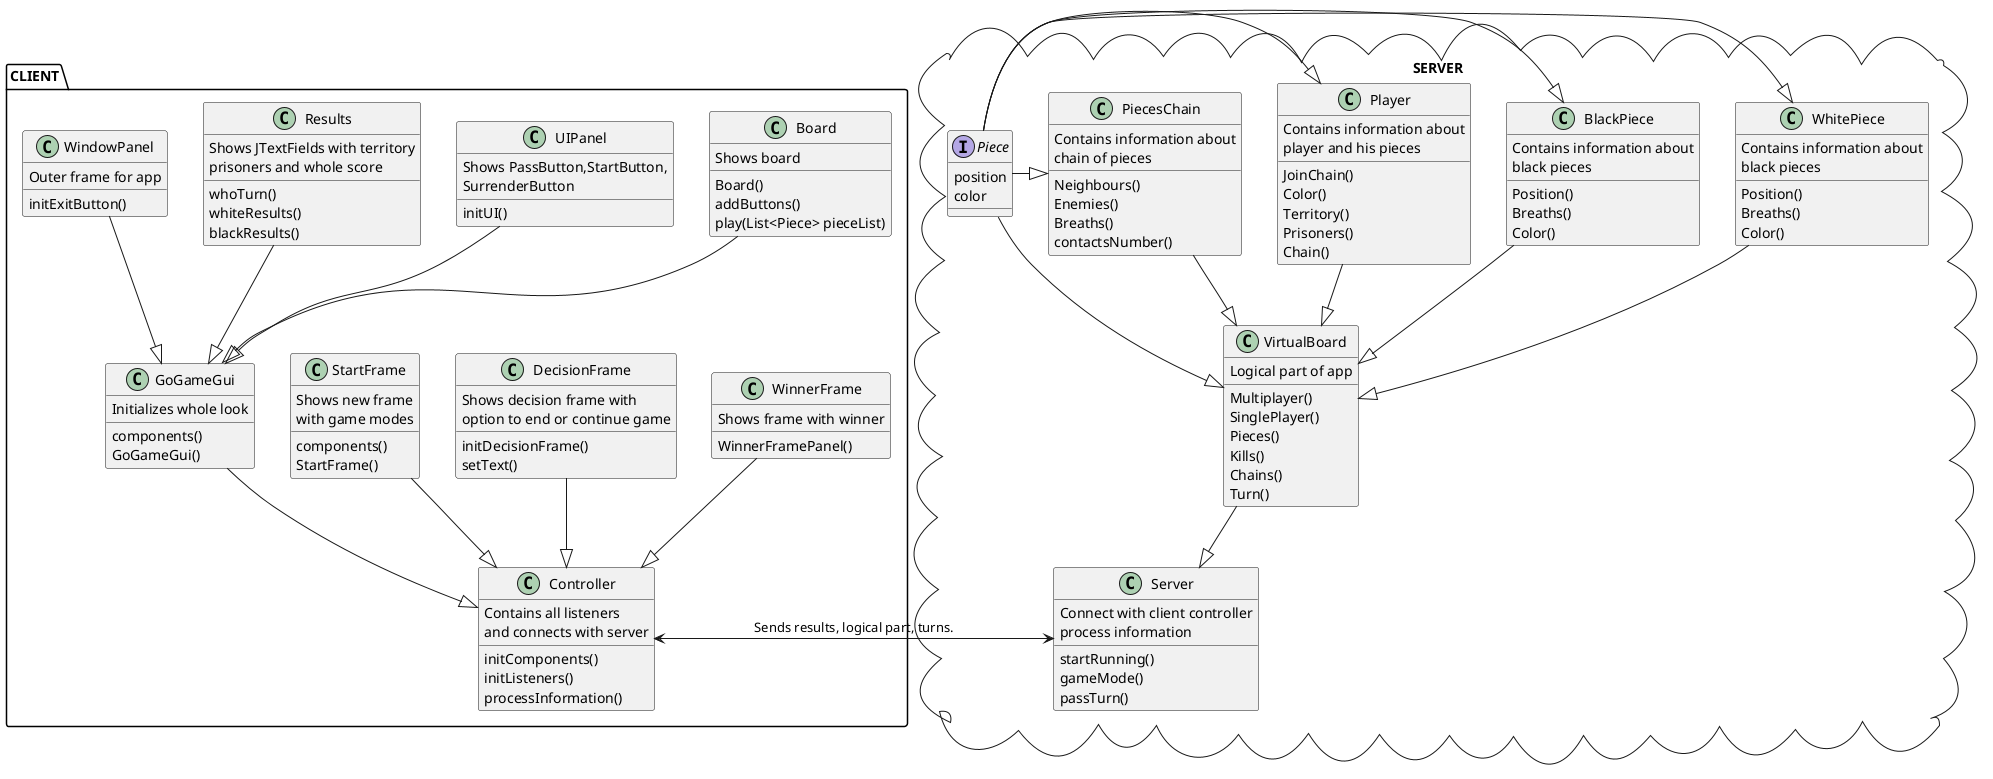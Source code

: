 @startuml

package CLIENT{
class GoGameGui{
Initializes whole look
components()
GoGameGui()
}
class Controller{
Contains all listeners
and connects with server
initComponents()
initListeners()
processInformation()
}
class Board{
Shows board
Board()
addButtons()
play(List<Piece> pieceList)
}
class WinnerFrame{
Shows frame with winner
WinnerFramePanel()
}
class UIPanel{
Shows PassButton,StartButton,
SurrenderButton
initUI()
}
class Results{
Shows JTextFields with territory
prisoners and whole score
whoTurn()
whiteResults()
blackResults()
}
class DecisionFrame{
Shows decision frame with
option to end or continue game
initDecisionFrame()
setText()
}
class StartFrame{
components()
StartFrame()
Shows new frame
with game modes
}
class WindowPanel{
Outer frame for app
initExitButton()
}
}
package SERVER <<Cloud>> {
Interface Piece{
position
color
}
class VirtualBoard{
Logical part of app
Multiplayer()
SinglePlayer()
Pieces()
Kills()
Chains()
Turn()
}
class PiecesChain{
Contains information about
chain of pieces
Neighbours()
Enemies()
Breaths()
contactsNumber()
}
class Player{
Contains information about
player and his pieces
JoinChain()
Color()
Territory()
Prisoners()
Chain()
}
class BlackPiece{
Contains information about
black pieces
Position()
Breaths()
Color()
}
class WhitePiece{
Contains information about
black pieces
Position()
Breaths()
Color()
}
class Server{
Connect with client controller
process information
startRunning()
gameMode()
passTurn()
}

}
WindowPanel --|> GoGameGui
GoGameGui --|>  Controller
Results --|> GoGameGui
Board --|> GoGameGui
WinnerFrame --|> Controller
UIPanel --|> GoGameGui
DecisionFrame --|> Controller
StartFrame --|> Controller
Controller <-> Server : Sends results, logical part, turns.
VirtualBoard --|> Server
Piece -|> WhitePiece
Piece -|> BlackPiece
Piece -|> VirtualBoard
Piece -|> Player
Piece -|> PiecesChain
PiecesChain --|> VirtualBoard
BlackPiece --|> VirtualBoard
WhitePiece --|> VirtualBoard
Player --|> VirtualBoard
@enduml
